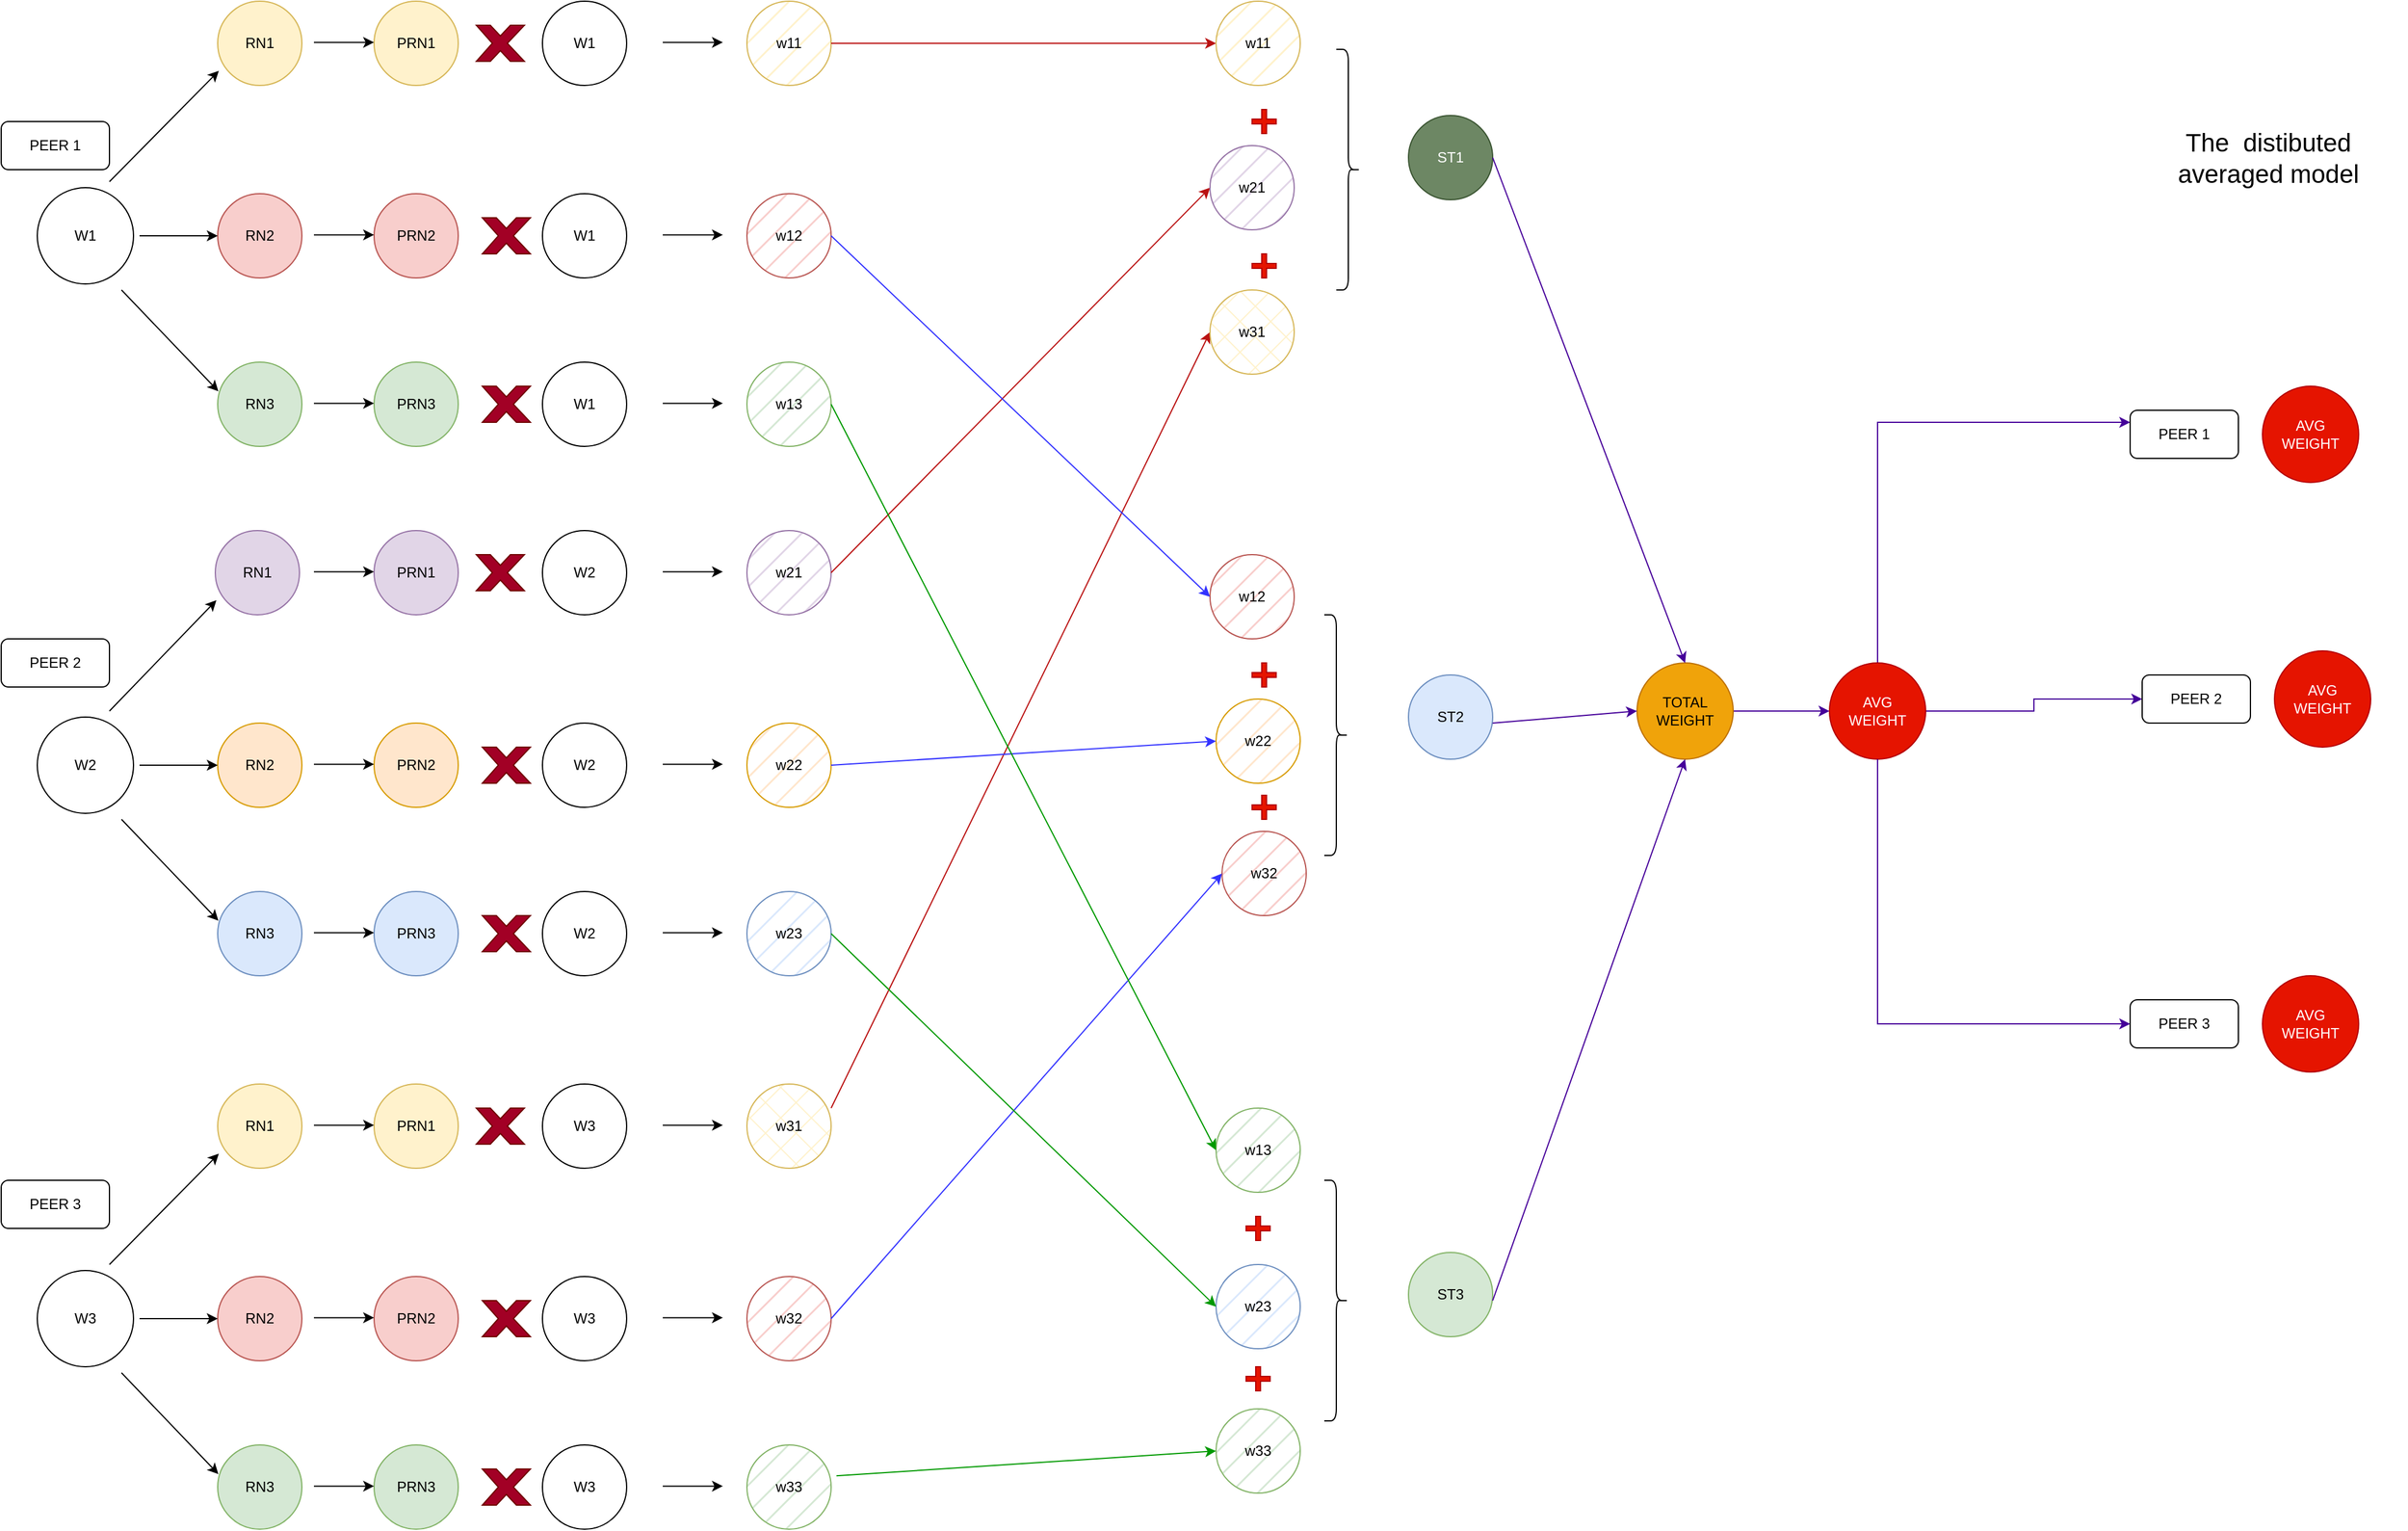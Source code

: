 <mxfile version="20.8.13" type="github" pages="2">
  <diagram name="Page-1" id="cj9PZgIlMhxPseQjY0xN">
    <mxGraphModel dx="2509" dy="1037" grid="1" gridSize="10" guides="1" tooltips="1" connect="1" arrows="1" fold="1" page="1" pageScale="1" pageWidth="1400" pageHeight="850" math="0" shadow="0">
      <root>
        <mxCell id="0" />
        <mxCell id="1" parent="0" />
        <mxCell id="NsWmeIEgaXkxdFXf4ZW7-6" value="W1" style="ellipse;whiteSpace=wrap;html=1;aspect=fixed;" vertex="1" parent="1">
          <mxGeometry x="670" y="385" width="80" height="80" as="geometry" />
        </mxCell>
        <mxCell id="NsWmeIEgaXkxdFXf4ZW7-8" value="RN1" style="ellipse;whiteSpace=wrap;html=1;aspect=fixed;fillColor=#fff2cc;strokeColor=#d6b656;" vertex="1" parent="1">
          <mxGeometry x="820" y="230" width="70" height="70" as="geometry" />
        </mxCell>
        <mxCell id="NsWmeIEgaXkxdFXf4ZW7-9" value="RN2" style="ellipse;whiteSpace=wrap;html=1;aspect=fixed;fillColor=#f8cecc;strokeColor=#b85450;" vertex="1" parent="1">
          <mxGeometry x="820" y="390" width="70" height="70" as="geometry" />
        </mxCell>
        <mxCell id="NsWmeIEgaXkxdFXf4ZW7-10" value="RN3" style="ellipse;whiteSpace=wrap;html=1;aspect=fixed;fillColor=#d5e8d4;strokeColor=#82b366;" vertex="1" parent="1">
          <mxGeometry x="820" y="530" width="70" height="70" as="geometry" />
        </mxCell>
        <mxCell id="NsWmeIEgaXkxdFXf4ZW7-11" value="PRN1" style="ellipse;whiteSpace=wrap;html=1;aspect=fixed;fillColor=#fff2cc;strokeColor=#d6b656;" vertex="1" parent="1">
          <mxGeometry x="950" y="230" width="70" height="70" as="geometry" />
        </mxCell>
        <mxCell id="NsWmeIEgaXkxdFXf4ZW7-12" value="PRN2" style="ellipse;whiteSpace=wrap;html=1;aspect=fixed;fillColor=#f8cecc;strokeColor=#b85450;" vertex="1" parent="1">
          <mxGeometry x="950" y="390" width="70" height="70" as="geometry" />
        </mxCell>
        <mxCell id="NsWmeIEgaXkxdFXf4ZW7-13" value="PRN3" style="ellipse;whiteSpace=wrap;html=1;aspect=fixed;fillColor=#d5e8d4;strokeColor=#82b366;" vertex="1" parent="1">
          <mxGeometry x="950" y="530" width="70" height="70" as="geometry" />
        </mxCell>
        <mxCell id="NsWmeIEgaXkxdFXf4ZW7-20" value="W1" style="ellipse;whiteSpace=wrap;html=1;aspect=fixed;" vertex="1" parent="1">
          <mxGeometry x="1090" y="230" width="70" height="70" as="geometry" />
        </mxCell>
        <mxCell id="NsWmeIEgaXkxdFXf4ZW7-21" value="W1" style="ellipse;whiteSpace=wrap;html=1;aspect=fixed;" vertex="1" parent="1">
          <mxGeometry x="1090" y="390" width="70" height="70" as="geometry" />
        </mxCell>
        <mxCell id="NsWmeIEgaXkxdFXf4ZW7-22" value="W1" style="ellipse;whiteSpace=wrap;html=1;aspect=fixed;" vertex="1" parent="1">
          <mxGeometry x="1090" y="530" width="70" height="70" as="geometry" />
        </mxCell>
        <mxCell id="NsWmeIEgaXkxdFXf4ZW7-23" value="w11" style="ellipse;whiteSpace=wrap;html=1;aspect=fixed;fillStyle=hatch;fillColor=#fff2cc;strokeColor=#d6b656;" vertex="1" parent="1">
          <mxGeometry x="1260" y="230" width="70" height="70" as="geometry" />
        </mxCell>
        <mxCell id="NsWmeIEgaXkxdFXf4ZW7-24" value="w12" style="ellipse;whiteSpace=wrap;html=1;aspect=fixed;fillColor=#f8cecc;strokeColor=#b85450;fillStyle=hatch;" vertex="1" parent="1">
          <mxGeometry x="1260" y="390" width="70" height="70" as="geometry" />
        </mxCell>
        <mxCell id="NsWmeIEgaXkxdFXf4ZW7-25" value="w13" style="ellipse;whiteSpace=wrap;html=1;aspect=fixed;fillStyle=hatch;fillColor=#d5e8d4;strokeColor=#82b366;" vertex="1" parent="1">
          <mxGeometry x="1260" y="530" width="70" height="70" as="geometry" />
        </mxCell>
        <mxCell id="NsWmeIEgaXkxdFXf4ZW7-27" value="" style="endArrow=classic;html=1;rounded=0;entryX=0.013;entryY=0.827;entryDx=0;entryDy=0;entryPerimeter=0;" edge="1" parent="1" target="NsWmeIEgaXkxdFXf4ZW7-8">
          <mxGeometry width="50" height="50" relative="1" as="geometry">
            <mxPoint x="730" y="380" as="sourcePoint" />
            <mxPoint x="800" y="310" as="targetPoint" />
          </mxGeometry>
        </mxCell>
        <mxCell id="NsWmeIEgaXkxdFXf4ZW7-28" value="" style="endArrow=classic;html=1;rounded=0;entryX=0.008;entryY=0.346;entryDx=0;entryDy=0;entryPerimeter=0;" edge="1" parent="1" target="NsWmeIEgaXkxdFXf4ZW7-10">
          <mxGeometry width="50" height="50" relative="1" as="geometry">
            <mxPoint x="740" y="470" as="sourcePoint" />
            <mxPoint x="760" y="415" as="targetPoint" />
          </mxGeometry>
        </mxCell>
        <mxCell id="NsWmeIEgaXkxdFXf4ZW7-29" value="" style="endArrow=classic;html=1;rounded=0;entryX=0;entryY=0.5;entryDx=0;entryDy=0;" edge="1" parent="1" target="NsWmeIEgaXkxdFXf4ZW7-9">
          <mxGeometry width="50" height="50" relative="1" as="geometry">
            <mxPoint x="755" y="425" as="sourcePoint" />
            <mxPoint x="810" y="420" as="targetPoint" />
          </mxGeometry>
        </mxCell>
        <mxCell id="NsWmeIEgaXkxdFXf4ZW7-30" value="" style="endArrow=classic;html=1;rounded=0;" edge="1" parent="1">
          <mxGeometry width="50" height="50" relative="1" as="geometry">
            <mxPoint x="900" y="424.23" as="sourcePoint" />
            <mxPoint x="950" y="424.23" as="targetPoint" />
          </mxGeometry>
        </mxCell>
        <mxCell id="NsWmeIEgaXkxdFXf4ZW7-31" value="" style="endArrow=classic;html=1;rounded=0;" edge="1" parent="1">
          <mxGeometry width="50" height="50" relative="1" as="geometry">
            <mxPoint x="900" y="264.23" as="sourcePoint" />
            <mxPoint x="950" y="264.23" as="targetPoint" />
          </mxGeometry>
        </mxCell>
        <mxCell id="NsWmeIEgaXkxdFXf4ZW7-32" value="" style="endArrow=classic;html=1;rounded=0;" edge="1" parent="1">
          <mxGeometry width="50" height="50" relative="1" as="geometry">
            <mxPoint x="900" y="564.23" as="sourcePoint" />
            <mxPoint x="950" y="564.23" as="targetPoint" />
          </mxGeometry>
        </mxCell>
        <mxCell id="NsWmeIEgaXkxdFXf4ZW7-33" value="" style="endArrow=classic;html=1;rounded=0;" edge="1" parent="1">
          <mxGeometry width="50" height="50" relative="1" as="geometry">
            <mxPoint x="1190" y="424.23" as="sourcePoint" />
            <mxPoint x="1240" y="424.23" as="targetPoint" />
          </mxGeometry>
        </mxCell>
        <mxCell id="NsWmeIEgaXkxdFXf4ZW7-35" value="" style="endArrow=classic;html=1;rounded=0;" edge="1" parent="1">
          <mxGeometry width="50" height="50" relative="1" as="geometry">
            <mxPoint x="1190" y="564.23" as="sourcePoint" />
            <mxPoint x="1240" y="564.23" as="targetPoint" />
          </mxGeometry>
        </mxCell>
        <mxCell id="NsWmeIEgaXkxdFXf4ZW7-36" value="" style="verticalLabelPosition=bottom;verticalAlign=top;html=1;shape=mxgraph.basic.x;fillColor=#a20025;fontColor=#ffffff;strokeColor=#6F0000;" vertex="1" parent="1">
          <mxGeometry x="1035" y="250" width="40" height="30" as="geometry" />
        </mxCell>
        <mxCell id="NsWmeIEgaXkxdFXf4ZW7-37" value="" style="verticalLabelPosition=bottom;verticalAlign=top;html=1;shape=mxgraph.basic.x;fillColor=#a20025;fontColor=#ffffff;strokeColor=#6F0000;" vertex="1" parent="1">
          <mxGeometry x="1040" y="550" width="40" height="30" as="geometry" />
        </mxCell>
        <mxCell id="NsWmeIEgaXkxdFXf4ZW7-38" value="" style="verticalLabelPosition=bottom;verticalAlign=top;html=1;shape=mxgraph.basic.x;fillColor=#a20025;fontColor=#ffffff;strokeColor=#6F0000;" vertex="1" parent="1">
          <mxGeometry x="1040" y="410" width="40" height="30" as="geometry" />
        </mxCell>
        <mxCell id="NsWmeIEgaXkxdFXf4ZW7-47" value="" style="endArrow=classic;html=1;rounded=0;" edge="1" parent="1">
          <mxGeometry width="50" height="50" relative="1" as="geometry">
            <mxPoint x="1190" y="264.23" as="sourcePoint" />
            <mxPoint x="1240" y="264.23" as="targetPoint" />
          </mxGeometry>
        </mxCell>
        <mxCell id="NsWmeIEgaXkxdFXf4ZW7-48" value="W2" style="ellipse;whiteSpace=wrap;html=1;aspect=fixed;" vertex="1" parent="1">
          <mxGeometry x="670" y="825" width="80" height="80" as="geometry" />
        </mxCell>
        <mxCell id="NsWmeIEgaXkxdFXf4ZW7-49" value="RN1" style="ellipse;whiteSpace=wrap;html=1;aspect=fixed;fillColor=#e1d5e7;strokeColor=#9673a6;" vertex="1" parent="1">
          <mxGeometry x="818" y="670" width="70" height="70" as="geometry" />
        </mxCell>
        <mxCell id="NsWmeIEgaXkxdFXf4ZW7-50" value="RN2" style="ellipse;whiteSpace=wrap;html=1;aspect=fixed;fillColor=#ffe6cc;strokeColor=#d79b00;" vertex="1" parent="1">
          <mxGeometry x="820" y="830" width="70" height="70" as="geometry" />
        </mxCell>
        <mxCell id="NsWmeIEgaXkxdFXf4ZW7-51" value="RN3" style="ellipse;whiteSpace=wrap;html=1;aspect=fixed;fillColor=#dae8fc;strokeColor=#6c8ebf;" vertex="1" parent="1">
          <mxGeometry x="820" y="970" width="70" height="70" as="geometry" />
        </mxCell>
        <mxCell id="NsWmeIEgaXkxdFXf4ZW7-52" value="PRN1" style="ellipse;whiteSpace=wrap;html=1;aspect=fixed;fillColor=#e1d5e7;strokeColor=#9673a6;" vertex="1" parent="1">
          <mxGeometry x="950" y="670" width="70" height="70" as="geometry" />
        </mxCell>
        <mxCell id="NsWmeIEgaXkxdFXf4ZW7-53" value="PRN2" style="ellipse;whiteSpace=wrap;html=1;aspect=fixed;fillColor=#ffe6cc;strokeColor=#d79b00;" vertex="1" parent="1">
          <mxGeometry x="950" y="830" width="70" height="70" as="geometry" />
        </mxCell>
        <mxCell id="NsWmeIEgaXkxdFXf4ZW7-54" value="PRN3" style="ellipse;whiteSpace=wrap;html=1;aspect=fixed;fillColor=#dae8fc;strokeColor=#6c8ebf;" vertex="1" parent="1">
          <mxGeometry x="950" y="970" width="70" height="70" as="geometry" />
        </mxCell>
        <mxCell id="NsWmeIEgaXkxdFXf4ZW7-55" value="W2" style="ellipse;whiteSpace=wrap;html=1;aspect=fixed;" vertex="1" parent="1">
          <mxGeometry x="1090" y="670" width="70" height="70" as="geometry" />
        </mxCell>
        <mxCell id="NsWmeIEgaXkxdFXf4ZW7-56" value="W2" style="ellipse;whiteSpace=wrap;html=1;aspect=fixed;" vertex="1" parent="1">
          <mxGeometry x="1090" y="830" width="70" height="70" as="geometry" />
        </mxCell>
        <mxCell id="NsWmeIEgaXkxdFXf4ZW7-57" value="W2" style="ellipse;whiteSpace=wrap;html=1;aspect=fixed;" vertex="1" parent="1">
          <mxGeometry x="1090" y="970" width="70" height="70" as="geometry" />
        </mxCell>
        <mxCell id="NsWmeIEgaXkxdFXf4ZW7-58" value="w21" style="ellipse;whiteSpace=wrap;html=1;aspect=fixed;fillStyle=hatch;fillColor=#e1d5e7;strokeColor=#9673a6;" vertex="1" parent="1">
          <mxGeometry x="1260" y="670" width="70" height="70" as="geometry" />
        </mxCell>
        <mxCell id="NsWmeIEgaXkxdFXf4ZW7-59" value="w22" style="ellipse;whiteSpace=wrap;html=1;aspect=fixed;fillColor=#ffe6cc;strokeColor=#d79b00;fillStyle=hatch;" vertex="1" parent="1">
          <mxGeometry x="1260" y="830" width="70" height="70" as="geometry" />
        </mxCell>
        <mxCell id="NsWmeIEgaXkxdFXf4ZW7-60" value="w23" style="ellipse;whiteSpace=wrap;html=1;aspect=fixed;fillStyle=hatch;fillColor=#dae8fc;strokeColor=#6c8ebf;" vertex="1" parent="1">
          <mxGeometry x="1260" y="970" width="70" height="70" as="geometry" />
        </mxCell>
        <mxCell id="NsWmeIEgaXkxdFXf4ZW7-61" value="" style="endArrow=classic;html=1;rounded=0;entryX=0.013;entryY=0.827;entryDx=0;entryDy=0;entryPerimeter=0;" edge="1" parent="1" target="NsWmeIEgaXkxdFXf4ZW7-49">
          <mxGeometry width="50" height="50" relative="1" as="geometry">
            <mxPoint x="730" y="820" as="sourcePoint" />
            <mxPoint x="800" y="750" as="targetPoint" />
          </mxGeometry>
        </mxCell>
        <mxCell id="NsWmeIEgaXkxdFXf4ZW7-62" value="" style="endArrow=classic;html=1;rounded=0;entryX=0.008;entryY=0.346;entryDx=0;entryDy=0;entryPerimeter=0;" edge="1" parent="1" target="NsWmeIEgaXkxdFXf4ZW7-51">
          <mxGeometry width="50" height="50" relative="1" as="geometry">
            <mxPoint x="740" y="910" as="sourcePoint" />
            <mxPoint x="760" y="855" as="targetPoint" />
          </mxGeometry>
        </mxCell>
        <mxCell id="NsWmeIEgaXkxdFXf4ZW7-63" value="" style="endArrow=classic;html=1;rounded=0;entryX=0;entryY=0.5;entryDx=0;entryDy=0;" edge="1" parent="1" target="NsWmeIEgaXkxdFXf4ZW7-50">
          <mxGeometry width="50" height="50" relative="1" as="geometry">
            <mxPoint x="755" y="865" as="sourcePoint" />
            <mxPoint x="810" y="860" as="targetPoint" />
          </mxGeometry>
        </mxCell>
        <mxCell id="NsWmeIEgaXkxdFXf4ZW7-64" value="" style="endArrow=classic;html=1;rounded=0;" edge="1" parent="1">
          <mxGeometry width="50" height="50" relative="1" as="geometry">
            <mxPoint x="900" y="864.23" as="sourcePoint" />
            <mxPoint x="950" y="864.23" as="targetPoint" />
          </mxGeometry>
        </mxCell>
        <mxCell id="NsWmeIEgaXkxdFXf4ZW7-65" value="" style="endArrow=classic;html=1;rounded=0;" edge="1" parent="1">
          <mxGeometry width="50" height="50" relative="1" as="geometry">
            <mxPoint x="900" y="704.23" as="sourcePoint" />
            <mxPoint x="950" y="704.23" as="targetPoint" />
          </mxGeometry>
        </mxCell>
        <mxCell id="NsWmeIEgaXkxdFXf4ZW7-66" value="" style="endArrow=classic;html=1;rounded=0;" edge="1" parent="1">
          <mxGeometry width="50" height="50" relative="1" as="geometry">
            <mxPoint x="900" y="1004.23" as="sourcePoint" />
            <mxPoint x="950" y="1004.23" as="targetPoint" />
          </mxGeometry>
        </mxCell>
        <mxCell id="NsWmeIEgaXkxdFXf4ZW7-67" value="" style="endArrow=classic;html=1;rounded=0;" edge="1" parent="1">
          <mxGeometry width="50" height="50" relative="1" as="geometry">
            <mxPoint x="1190" y="864.23" as="sourcePoint" />
            <mxPoint x="1240" y="864.23" as="targetPoint" />
          </mxGeometry>
        </mxCell>
        <mxCell id="NsWmeIEgaXkxdFXf4ZW7-68" value="" style="endArrow=classic;html=1;rounded=0;" edge="1" parent="1">
          <mxGeometry width="50" height="50" relative="1" as="geometry">
            <mxPoint x="1190" y="1004.23" as="sourcePoint" />
            <mxPoint x="1240" y="1004.23" as="targetPoint" />
          </mxGeometry>
        </mxCell>
        <mxCell id="NsWmeIEgaXkxdFXf4ZW7-69" value="" style="verticalLabelPosition=bottom;verticalAlign=top;html=1;shape=mxgraph.basic.x;fillColor=#a20025;fontColor=#ffffff;strokeColor=#6F0000;" vertex="1" parent="1">
          <mxGeometry x="1035" y="690" width="40" height="30" as="geometry" />
        </mxCell>
        <mxCell id="NsWmeIEgaXkxdFXf4ZW7-70" value="" style="verticalLabelPosition=bottom;verticalAlign=top;html=1;shape=mxgraph.basic.x;fillColor=#a20025;fontColor=#ffffff;strokeColor=#6F0000;" vertex="1" parent="1">
          <mxGeometry x="1040" y="990" width="40" height="30" as="geometry" />
        </mxCell>
        <mxCell id="NsWmeIEgaXkxdFXf4ZW7-71" value="" style="verticalLabelPosition=bottom;verticalAlign=top;html=1;shape=mxgraph.basic.x;fillColor=#a20025;fontColor=#ffffff;strokeColor=#6F0000;" vertex="1" parent="1">
          <mxGeometry x="1040" y="850" width="40" height="30" as="geometry" />
        </mxCell>
        <mxCell id="NsWmeIEgaXkxdFXf4ZW7-72" value="" style="endArrow=classic;html=1;rounded=0;" edge="1" parent="1">
          <mxGeometry width="50" height="50" relative="1" as="geometry">
            <mxPoint x="1190" y="704.23" as="sourcePoint" />
            <mxPoint x="1240" y="704.23" as="targetPoint" />
          </mxGeometry>
        </mxCell>
        <mxCell id="hSROy9f2jwXjVhuR8Hyo-1" value="W3" style="ellipse;whiteSpace=wrap;html=1;aspect=fixed;" vertex="1" parent="1">
          <mxGeometry x="670" y="1285" width="80" height="80" as="geometry" />
        </mxCell>
        <mxCell id="hSROy9f2jwXjVhuR8Hyo-2" value="RN1" style="ellipse;whiteSpace=wrap;html=1;aspect=fixed;fillColor=#fff2cc;strokeColor=#d6b656;" vertex="1" parent="1">
          <mxGeometry x="820" y="1130" width="70" height="70" as="geometry" />
        </mxCell>
        <mxCell id="hSROy9f2jwXjVhuR8Hyo-3" value="RN2" style="ellipse;whiteSpace=wrap;html=1;aspect=fixed;fillColor=#f8cecc;strokeColor=#b85450;" vertex="1" parent="1">
          <mxGeometry x="820" y="1290" width="70" height="70" as="geometry" />
        </mxCell>
        <mxCell id="hSROy9f2jwXjVhuR8Hyo-4" value="RN3" style="ellipse;whiteSpace=wrap;html=1;aspect=fixed;fillColor=#d5e8d4;strokeColor=#82b366;" vertex="1" parent="1">
          <mxGeometry x="820" y="1430" width="70" height="70" as="geometry" />
        </mxCell>
        <mxCell id="hSROy9f2jwXjVhuR8Hyo-5" value="PRN1" style="ellipse;whiteSpace=wrap;html=1;aspect=fixed;fillColor=#fff2cc;strokeColor=#d6b656;" vertex="1" parent="1">
          <mxGeometry x="950" y="1130" width="70" height="70" as="geometry" />
        </mxCell>
        <mxCell id="hSROy9f2jwXjVhuR8Hyo-6" value="PRN2" style="ellipse;whiteSpace=wrap;html=1;aspect=fixed;fillColor=#f8cecc;strokeColor=#b85450;" vertex="1" parent="1">
          <mxGeometry x="950" y="1290" width="70" height="70" as="geometry" />
        </mxCell>
        <mxCell id="hSROy9f2jwXjVhuR8Hyo-7" value="PRN3" style="ellipse;whiteSpace=wrap;html=1;aspect=fixed;fillColor=#d5e8d4;strokeColor=#82b366;" vertex="1" parent="1">
          <mxGeometry x="950" y="1430" width="70" height="70" as="geometry" />
        </mxCell>
        <mxCell id="hSROy9f2jwXjVhuR8Hyo-8" value="W3" style="ellipse;whiteSpace=wrap;html=1;aspect=fixed;" vertex="1" parent="1">
          <mxGeometry x="1090" y="1130" width="70" height="70" as="geometry" />
        </mxCell>
        <mxCell id="hSROy9f2jwXjVhuR8Hyo-9" value="W3" style="ellipse;whiteSpace=wrap;html=1;aspect=fixed;" vertex="1" parent="1">
          <mxGeometry x="1090" y="1290" width="70" height="70" as="geometry" />
        </mxCell>
        <mxCell id="hSROy9f2jwXjVhuR8Hyo-10" value="W3" style="ellipse;whiteSpace=wrap;html=1;aspect=fixed;" vertex="1" parent="1">
          <mxGeometry x="1090" y="1430" width="70" height="70" as="geometry" />
        </mxCell>
        <mxCell id="hSROy9f2jwXjVhuR8Hyo-11" value="w31" style="ellipse;whiteSpace=wrap;html=1;aspect=fixed;fillStyle=cross-hatch;fillColor=#fff2cc;strokeColor=#d6b656;" vertex="1" parent="1">
          <mxGeometry x="1260" y="1130" width="70" height="70" as="geometry" />
        </mxCell>
        <mxCell id="hSROy9f2jwXjVhuR8Hyo-12" value="w32" style="ellipse;whiteSpace=wrap;html=1;aspect=fixed;fillColor=#f8cecc;strokeColor=#b85450;fillStyle=hatch;" vertex="1" parent="1">
          <mxGeometry x="1260" y="1290" width="70" height="70" as="geometry" />
        </mxCell>
        <mxCell id="hSROy9f2jwXjVhuR8Hyo-13" value="w33" style="ellipse;whiteSpace=wrap;html=1;aspect=fixed;fillStyle=hatch;fillColor=#d5e8d4;strokeColor=#82b366;" vertex="1" parent="1">
          <mxGeometry x="1260" y="1430" width="70" height="70" as="geometry" />
        </mxCell>
        <mxCell id="hSROy9f2jwXjVhuR8Hyo-14" value="" style="endArrow=classic;html=1;rounded=0;entryX=0.013;entryY=0.827;entryDx=0;entryDy=0;entryPerimeter=0;" edge="1" parent="1" target="hSROy9f2jwXjVhuR8Hyo-2">
          <mxGeometry width="50" height="50" relative="1" as="geometry">
            <mxPoint x="730" y="1280" as="sourcePoint" />
            <mxPoint x="800" y="1210" as="targetPoint" />
          </mxGeometry>
        </mxCell>
        <mxCell id="hSROy9f2jwXjVhuR8Hyo-15" value="" style="endArrow=classic;html=1;rounded=0;entryX=0.008;entryY=0.346;entryDx=0;entryDy=0;entryPerimeter=0;" edge="1" parent="1" target="hSROy9f2jwXjVhuR8Hyo-4">
          <mxGeometry width="50" height="50" relative="1" as="geometry">
            <mxPoint x="740" y="1370" as="sourcePoint" />
            <mxPoint x="760" y="1315" as="targetPoint" />
          </mxGeometry>
        </mxCell>
        <mxCell id="hSROy9f2jwXjVhuR8Hyo-16" value="" style="endArrow=classic;html=1;rounded=0;entryX=0;entryY=0.5;entryDx=0;entryDy=0;" edge="1" parent="1" target="hSROy9f2jwXjVhuR8Hyo-3">
          <mxGeometry width="50" height="50" relative="1" as="geometry">
            <mxPoint x="755" y="1325" as="sourcePoint" />
            <mxPoint x="810" y="1320" as="targetPoint" />
          </mxGeometry>
        </mxCell>
        <mxCell id="hSROy9f2jwXjVhuR8Hyo-17" value="" style="endArrow=classic;html=1;rounded=0;" edge="1" parent="1">
          <mxGeometry width="50" height="50" relative="1" as="geometry">
            <mxPoint x="900" y="1324.23" as="sourcePoint" />
            <mxPoint x="950" y="1324.23" as="targetPoint" />
          </mxGeometry>
        </mxCell>
        <mxCell id="hSROy9f2jwXjVhuR8Hyo-18" value="" style="endArrow=classic;html=1;rounded=0;" edge="1" parent="1">
          <mxGeometry width="50" height="50" relative="1" as="geometry">
            <mxPoint x="900" y="1164.23" as="sourcePoint" />
            <mxPoint x="950" y="1164.23" as="targetPoint" />
          </mxGeometry>
        </mxCell>
        <mxCell id="hSROy9f2jwXjVhuR8Hyo-19" value="" style="endArrow=classic;html=1;rounded=0;" edge="1" parent="1">
          <mxGeometry width="50" height="50" relative="1" as="geometry">
            <mxPoint x="900" y="1464.23" as="sourcePoint" />
            <mxPoint x="950" y="1464.23" as="targetPoint" />
          </mxGeometry>
        </mxCell>
        <mxCell id="hSROy9f2jwXjVhuR8Hyo-20" value="" style="endArrow=classic;html=1;rounded=0;" edge="1" parent="1">
          <mxGeometry width="50" height="50" relative="1" as="geometry">
            <mxPoint x="1190" y="1324.23" as="sourcePoint" />
            <mxPoint x="1240" y="1324.23" as="targetPoint" />
          </mxGeometry>
        </mxCell>
        <mxCell id="hSROy9f2jwXjVhuR8Hyo-21" value="" style="endArrow=classic;html=1;rounded=0;" edge="1" parent="1">
          <mxGeometry width="50" height="50" relative="1" as="geometry">
            <mxPoint x="1190" y="1464.23" as="sourcePoint" />
            <mxPoint x="1240" y="1464.23" as="targetPoint" />
          </mxGeometry>
        </mxCell>
        <mxCell id="hSROy9f2jwXjVhuR8Hyo-22" value="" style="verticalLabelPosition=bottom;verticalAlign=top;html=1;shape=mxgraph.basic.x;fillColor=#a20025;fontColor=#ffffff;strokeColor=#6F0000;" vertex="1" parent="1">
          <mxGeometry x="1035" y="1150" width="40" height="30" as="geometry" />
        </mxCell>
        <mxCell id="hSROy9f2jwXjVhuR8Hyo-23" value="" style="verticalLabelPosition=bottom;verticalAlign=top;html=1;shape=mxgraph.basic.x;fillColor=#a20025;fontColor=#ffffff;strokeColor=#6F0000;" vertex="1" parent="1">
          <mxGeometry x="1040" y="1450" width="40" height="30" as="geometry" />
        </mxCell>
        <mxCell id="hSROy9f2jwXjVhuR8Hyo-24" value="" style="verticalLabelPosition=bottom;verticalAlign=top;html=1;shape=mxgraph.basic.x;fillColor=#a20025;fontColor=#ffffff;strokeColor=#6F0000;" vertex="1" parent="1">
          <mxGeometry x="1040" y="1310" width="40" height="30" as="geometry" />
        </mxCell>
        <mxCell id="hSROy9f2jwXjVhuR8Hyo-25" value="" style="endArrow=classic;html=1;rounded=0;" edge="1" parent="1">
          <mxGeometry width="50" height="50" relative="1" as="geometry">
            <mxPoint x="1190" y="1164.23" as="sourcePoint" />
            <mxPoint x="1240" y="1164.23" as="targetPoint" />
          </mxGeometry>
        </mxCell>
        <mxCell id="hSROy9f2jwXjVhuR8Hyo-26" value="PEER 1" style="rounded=1;whiteSpace=wrap;html=1;fillStyle=hatch;" vertex="1" parent="1">
          <mxGeometry x="640" y="330" width="90" height="40" as="geometry" />
        </mxCell>
        <mxCell id="hSROy9f2jwXjVhuR8Hyo-29" value="" style="endArrow=classic;html=1;rounded=0;strokeColor=#ba1212;exitX=1;exitY=0.5;exitDx=0;exitDy=0;entryX=0;entryY=0.5;entryDx=0;entryDy=0;" edge="1" parent="1" source="NsWmeIEgaXkxdFXf4ZW7-58" target="hSROy9f2jwXjVhuR8Hyo-33">
          <mxGeometry width="50" height="50" relative="1" as="geometry">
            <mxPoint x="1500" y="640" as="sourcePoint" />
            <mxPoint x="1630" y="380" as="targetPoint" />
          </mxGeometry>
        </mxCell>
        <mxCell id="hSROy9f2jwXjVhuR8Hyo-30" value="" style="endArrow=classic;html=1;rounded=0;strokeColor=#ba1212;exitX=1;exitY=0.5;exitDx=0;exitDy=0;entryX=0;entryY=0.5;entryDx=0;entryDy=0;" edge="1" parent="1" target="hSROy9f2jwXjVhuR8Hyo-35">
          <mxGeometry width="50" height="50" relative="1" as="geometry">
            <mxPoint x="1330.0" y="1150" as="sourcePoint" />
            <mxPoint x="1640" y="470" as="targetPoint" />
          </mxGeometry>
        </mxCell>
        <mxCell id="hSROy9f2jwXjVhuR8Hyo-31" value="" style="endArrow=classic;html=1;rounded=0;strokeColor=#ba1212;exitX=1;exitY=0.5;exitDx=0;exitDy=0;entryX=0;entryY=0.5;entryDx=0;entryDy=0;" edge="1" parent="1" source="NsWmeIEgaXkxdFXf4ZW7-23" target="hSROy9f2jwXjVhuR8Hyo-32">
          <mxGeometry width="50" height="50" relative="1" as="geometry">
            <mxPoint x="1500" y="430" as="sourcePoint" />
            <mxPoint x="1620" y="320" as="targetPoint" />
          </mxGeometry>
        </mxCell>
        <mxCell id="hSROy9f2jwXjVhuR8Hyo-32" value="w11" style="ellipse;whiteSpace=wrap;html=1;aspect=fixed;fillStyle=hatch;fillColor=#fff2cc;strokeColor=#d6b656;" vertex="1" parent="1">
          <mxGeometry x="1650" y="230" width="70" height="70" as="geometry" />
        </mxCell>
        <mxCell id="hSROy9f2jwXjVhuR8Hyo-33" value="w21" style="ellipse;whiteSpace=wrap;html=1;aspect=fixed;fillStyle=hatch;fillColor=#e1d5e7;strokeColor=#9673a6;" vertex="1" parent="1">
          <mxGeometry x="1645" y="350" width="70" height="70" as="geometry" />
        </mxCell>
        <mxCell id="hSROy9f2jwXjVhuR8Hyo-35" value="w31" style="ellipse;whiteSpace=wrap;html=1;aspect=fixed;fillStyle=cross-hatch;fillColor=#fff2cc;strokeColor=#d6b656;" vertex="1" parent="1">
          <mxGeometry x="1645" y="470" width="70" height="70" as="geometry" />
        </mxCell>
        <mxCell id="hSROy9f2jwXjVhuR8Hyo-36" value="w12" style="ellipse;whiteSpace=wrap;html=1;aspect=fixed;fillColor=#f8cecc;strokeColor=#b85450;fillStyle=hatch;" vertex="1" parent="1">
          <mxGeometry x="1645" y="690" width="70" height="70" as="geometry" />
        </mxCell>
        <mxCell id="hSROy9f2jwXjVhuR8Hyo-37" value="w22" style="ellipse;whiteSpace=wrap;html=1;aspect=fixed;fillColor=#ffe6cc;strokeColor=#d79b00;fillStyle=hatch;" vertex="1" parent="1">
          <mxGeometry x="1650" y="810" width="70" height="70" as="geometry" />
        </mxCell>
        <mxCell id="hSROy9f2jwXjVhuR8Hyo-38" value="w32" style="ellipse;whiteSpace=wrap;html=1;aspect=fixed;fillColor=#f8cecc;strokeColor=#b85450;fillStyle=hatch;" vertex="1" parent="1">
          <mxGeometry x="1655" y="920" width="70" height="70" as="geometry" />
        </mxCell>
        <mxCell id="hSROy9f2jwXjVhuR8Hyo-39" value="w13" style="ellipse;whiteSpace=wrap;html=1;aspect=fixed;fillStyle=hatch;fillColor=#d5e8d4;strokeColor=#82b366;" vertex="1" parent="1">
          <mxGeometry x="1650" y="1150" width="70" height="70" as="geometry" />
        </mxCell>
        <mxCell id="hSROy9f2jwXjVhuR8Hyo-40" value="w23" style="ellipse;whiteSpace=wrap;html=1;aspect=fixed;fillStyle=hatch;fillColor=#dae8fc;strokeColor=#6c8ebf;" vertex="1" parent="1">
          <mxGeometry x="1650" y="1280" width="70" height="70" as="geometry" />
        </mxCell>
        <mxCell id="hSROy9f2jwXjVhuR8Hyo-41" value="w33" style="ellipse;whiteSpace=wrap;html=1;aspect=fixed;fillStyle=hatch;fillColor=#d5e8d4;strokeColor=#82b366;" vertex="1" parent="1">
          <mxGeometry x="1650" y="1400" width="70" height="70" as="geometry" />
        </mxCell>
        <mxCell id="hSROy9f2jwXjVhuR8Hyo-42" value="" style="endArrow=classic;html=1;rounded=0;strokeColor=#3333FF;exitX=1;exitY=0.5;exitDx=0;exitDy=0;entryX=0;entryY=0.5;entryDx=0;entryDy=0;" edge="1" parent="1" source="NsWmeIEgaXkxdFXf4ZW7-59" target="hSROy9f2jwXjVhuR8Hyo-37">
          <mxGeometry width="50" height="50" relative="1" as="geometry">
            <mxPoint x="1490" y="740" as="sourcePoint" />
            <mxPoint x="1540" y="690" as="targetPoint" />
          </mxGeometry>
        </mxCell>
        <mxCell id="hSROy9f2jwXjVhuR8Hyo-43" value="" style="endArrow=classic;html=1;rounded=0;strokeColor=#3333FF;exitX=1;exitY=0.5;exitDx=0;exitDy=0;entryX=0;entryY=0.5;entryDx=0;entryDy=0;" edge="1" parent="1" source="hSROy9f2jwXjVhuR8Hyo-12" target="hSROy9f2jwXjVhuR8Hyo-38">
          <mxGeometry width="50" height="50" relative="1" as="geometry">
            <mxPoint x="1450" y="1000" as="sourcePoint" />
            <mxPoint x="1500" y="950" as="targetPoint" />
          </mxGeometry>
        </mxCell>
        <mxCell id="hSROy9f2jwXjVhuR8Hyo-44" value="" style="endArrow=classic;html=1;rounded=0;strokeColor=#3333FF;exitX=1;exitY=0.5;exitDx=0;exitDy=0;entryX=0;entryY=0.5;entryDx=0;entryDy=0;" edge="1" parent="1" source="NsWmeIEgaXkxdFXf4ZW7-24" target="hSROy9f2jwXjVhuR8Hyo-36">
          <mxGeometry width="50" height="50" relative="1" as="geometry">
            <mxPoint x="1510" y="760" as="sourcePoint" />
            <mxPoint x="1560" y="710" as="targetPoint" />
          </mxGeometry>
        </mxCell>
        <mxCell id="hSROy9f2jwXjVhuR8Hyo-45" value="" style="endArrow=classic;html=1;rounded=0;strokeColor=#009900;exitX=1;exitY=0.5;exitDx=0;exitDy=0;entryX=0;entryY=0.5;entryDx=0;entryDy=0;" edge="1" parent="1" source="NsWmeIEgaXkxdFXf4ZW7-25" target="hSROy9f2jwXjVhuR8Hyo-39">
          <mxGeometry width="50" height="50" relative="1" as="geometry">
            <mxPoint x="1540" y="980" as="sourcePoint" />
            <mxPoint x="1590" y="930" as="targetPoint" />
          </mxGeometry>
        </mxCell>
        <mxCell id="hSROy9f2jwXjVhuR8Hyo-46" value="" style="endArrow=classic;html=1;rounded=0;strokeColor=#009900;exitX=1;exitY=0.5;exitDx=0;exitDy=0;entryX=0;entryY=0.5;entryDx=0;entryDy=0;" edge="1" parent="1" source="NsWmeIEgaXkxdFXf4ZW7-60" target="hSROy9f2jwXjVhuR8Hyo-40">
          <mxGeometry width="50" height="50" relative="1" as="geometry">
            <mxPoint x="1550" y="990.0" as="sourcePoint" />
            <mxPoint x="1600" y="940.0" as="targetPoint" />
          </mxGeometry>
        </mxCell>
        <mxCell id="hSROy9f2jwXjVhuR8Hyo-47" value="" style="endArrow=classic;html=1;rounded=0;strokeColor=#009900;exitX=1.063;exitY=0.366;exitDx=0;exitDy=0;exitPerimeter=0;entryX=0;entryY=0.5;entryDx=0;entryDy=0;" edge="1" parent="1" source="hSROy9f2jwXjVhuR8Hyo-13" target="hSROy9f2jwXjVhuR8Hyo-41">
          <mxGeometry width="50" height="50" relative="1" as="geometry">
            <mxPoint x="1415" y="1340.0" as="sourcePoint" />
            <mxPoint x="1465" y="1290.0" as="targetPoint" />
          </mxGeometry>
        </mxCell>
        <mxCell id="hSROy9f2jwXjVhuR8Hyo-48" value="PEER 3" style="rounded=1;whiteSpace=wrap;html=1;fillStyle=hatch;" vertex="1" parent="1">
          <mxGeometry x="640" y="1210" width="90" height="40" as="geometry" />
        </mxCell>
        <mxCell id="hSROy9f2jwXjVhuR8Hyo-49" value="PEER 2" style="rounded=1;whiteSpace=wrap;html=1;fillStyle=hatch;" vertex="1" parent="1">
          <mxGeometry x="640" y="760" width="90" height="40" as="geometry" />
        </mxCell>
        <mxCell id="hSROy9f2jwXjVhuR8Hyo-51" value="" style="shape=curlyBracket;whiteSpace=wrap;html=1;rounded=1;flipH=1;labelPosition=right;verticalLabelPosition=middle;align=left;verticalAlign=middle;fillStyle=hatch;" vertex="1" parent="1">
          <mxGeometry x="1750" y="270" width="20" height="200" as="geometry" />
        </mxCell>
        <mxCell id="hSROy9f2jwXjVhuR8Hyo-52" value="" style="shape=curlyBracket;whiteSpace=wrap;html=1;rounded=1;flipH=1;labelPosition=right;verticalLabelPosition=middle;align=left;verticalAlign=middle;fillStyle=hatch;" vertex="1" parent="1">
          <mxGeometry x="1740" y="1210" width="20" height="200" as="geometry" />
        </mxCell>
        <mxCell id="hSROy9f2jwXjVhuR8Hyo-53" value="" style="shape=curlyBracket;whiteSpace=wrap;html=1;rounded=1;flipH=1;labelPosition=right;verticalLabelPosition=middle;align=left;verticalAlign=middle;fillStyle=hatch;" vertex="1" parent="1">
          <mxGeometry x="1740" y="740" width="20" height="200" as="geometry" />
        </mxCell>
        <mxCell id="hSROy9f2jwXjVhuR8Hyo-54" value="ST1" style="ellipse;whiteSpace=wrap;html=1;aspect=fixed;fillColor=#6d8764;strokeColor=#3A5431;fontColor=#ffffff;" vertex="1" parent="1">
          <mxGeometry x="1810" y="325" width="70" height="70" as="geometry" />
        </mxCell>
        <mxCell id="hSROy9f2jwXjVhuR8Hyo-55" value="ST2" style="ellipse;whiteSpace=wrap;html=1;aspect=fixed;fillColor=#dae8fc;strokeColor=#6c8ebf;" vertex="1" parent="1">
          <mxGeometry x="1810" y="790" width="70" height="70" as="geometry" />
        </mxCell>
        <mxCell id="hSROy9f2jwXjVhuR8Hyo-56" value="ST3" style="ellipse;whiteSpace=wrap;html=1;aspect=fixed;fillColor=#d5e8d4;strokeColor=#82b366;" vertex="1" parent="1">
          <mxGeometry x="1810" y="1270" width="70" height="70" as="geometry" />
        </mxCell>
        <mxCell id="hSROy9f2jwXjVhuR8Hyo-63" value="" style="edgeStyle=orthogonalEdgeStyle;rounded=0;orthogonalLoop=1;jettySize=auto;html=1;strokeColor=#450099;" edge="1" parent="1" source="hSROy9f2jwXjVhuR8Hyo-57" target="hSROy9f2jwXjVhuR8Hyo-62">
          <mxGeometry relative="1" as="geometry" />
        </mxCell>
        <mxCell id="hSROy9f2jwXjVhuR8Hyo-57" value="TOTAL WEIGHT" style="ellipse;whiteSpace=wrap;html=1;aspect=fixed;fillColor=#f0a30a;fontColor=#000000;strokeColor=#BD7000;" vertex="1" parent="1">
          <mxGeometry x="2000" y="780" width="80" height="80" as="geometry" />
        </mxCell>
        <mxCell id="hSROy9f2jwXjVhuR8Hyo-59" value="" style="endArrow=classic;html=1;rounded=0;strokeColor=#450099;entryX=0.5;entryY=1;entryDx=0;entryDy=0;" edge="1" parent="1" target="hSROy9f2jwXjVhuR8Hyo-57">
          <mxGeometry width="50" height="50" relative="1" as="geometry">
            <mxPoint x="1880" y="1310" as="sourcePoint" />
            <mxPoint x="1930" y="1260" as="targetPoint" />
          </mxGeometry>
        </mxCell>
        <mxCell id="hSROy9f2jwXjVhuR8Hyo-60" value="" style="endArrow=classic;html=1;rounded=0;strokeColor=#450099;entryX=0;entryY=0.5;entryDx=0;entryDy=0;" edge="1" parent="1" target="hSROy9f2jwXjVhuR8Hyo-57">
          <mxGeometry width="50" height="50" relative="1" as="geometry">
            <mxPoint x="1880" y="830.0" as="sourcePoint" />
            <mxPoint x="1930" y="780" as="targetPoint" />
          </mxGeometry>
        </mxCell>
        <mxCell id="hSROy9f2jwXjVhuR8Hyo-61" value="" style="endArrow=classic;html=1;rounded=0;strokeColor=#450099;entryX=0.5;entryY=0;entryDx=0;entryDy=0;" edge="1" parent="1" target="hSROy9f2jwXjVhuR8Hyo-57">
          <mxGeometry width="50" height="50" relative="1" as="geometry">
            <mxPoint x="1880" y="360.0" as="sourcePoint" />
            <mxPoint x="1930" y="310" as="targetPoint" />
          </mxGeometry>
        </mxCell>
        <mxCell id="hSROy9f2jwXjVhuR8Hyo-106" style="edgeStyle=orthogonalEdgeStyle;rounded=0;orthogonalLoop=1;jettySize=auto;html=1;entryX=0;entryY=0.5;entryDx=0;entryDy=0;strokeColor=#450099;" edge="1" parent="1" source="hSROy9f2jwXjVhuR8Hyo-62" target="hSROy9f2jwXjVhuR8Hyo-103">
          <mxGeometry relative="1" as="geometry" />
        </mxCell>
        <mxCell id="hSROy9f2jwXjVhuR8Hyo-107" style="edgeStyle=orthogonalEdgeStyle;rounded=0;orthogonalLoop=1;jettySize=auto;html=1;exitX=0.5;exitY=0;exitDx=0;exitDy=0;entryX=0;entryY=0.25;entryDx=0;entryDy=0;strokeColor=#450099;" edge="1" parent="1" source="hSROy9f2jwXjVhuR8Hyo-62" target="hSROy9f2jwXjVhuR8Hyo-102">
          <mxGeometry relative="1" as="geometry" />
        </mxCell>
        <mxCell id="hSROy9f2jwXjVhuR8Hyo-62" value="AVG &lt;br&gt;WEIGHT" style="ellipse;whiteSpace=wrap;html=1;aspect=fixed;fillColor=#e51400;fontColor=#ffffff;strokeColor=#B20000;" vertex="1" parent="1">
          <mxGeometry x="2160" y="780" width="80" height="80" as="geometry" />
        </mxCell>
        <mxCell id="hSROy9f2jwXjVhuR8Hyo-64" value="" style="shape=cross;whiteSpace=wrap;html=1;fillStyle=solid;fillColor=#e51400;fontColor=#ffffff;strokeColor=#B20000;" vertex="1" parent="1">
          <mxGeometry x="1675" y="1240" width="20" height="20" as="geometry" />
        </mxCell>
        <mxCell id="hSROy9f2jwXjVhuR8Hyo-74" value="" style="shape=cross;whiteSpace=wrap;html=1;fillStyle=solid;fillColor=#e51400;fontColor=#ffffff;strokeColor=#B20000;" vertex="1" parent="1">
          <mxGeometry x="1675" y="1365" width="20" height="20" as="geometry" />
        </mxCell>
        <mxCell id="hSROy9f2jwXjVhuR8Hyo-86" value="" style="shape=cross;whiteSpace=wrap;html=1;fillStyle=solid;fillColor=#e51400;fontColor=#ffffff;strokeColor=#B20000;" vertex="1" parent="1">
          <mxGeometry x="1680" y="780" width="20" height="20" as="geometry" />
        </mxCell>
        <mxCell id="hSROy9f2jwXjVhuR8Hyo-96" value="" style="shape=cross;whiteSpace=wrap;html=1;fillStyle=solid;fillColor=#e51400;fontColor=#ffffff;strokeColor=#B20000;" vertex="1" parent="1">
          <mxGeometry x="1680" y="890" width="20" height="20" as="geometry" />
        </mxCell>
        <mxCell id="hSROy9f2jwXjVhuR8Hyo-99" value="" style="shape=cross;whiteSpace=wrap;html=1;fillStyle=solid;fillColor=#e51400;fontColor=#ffffff;strokeColor=#B20000;" vertex="1" parent="1">
          <mxGeometry x="1680" y="320" width="20" height="20" as="geometry" />
        </mxCell>
        <mxCell id="hSROy9f2jwXjVhuR8Hyo-100" value="" style="shape=cross;whiteSpace=wrap;html=1;fillStyle=solid;fillColor=#e51400;fontColor=#ffffff;strokeColor=#B20000;" vertex="1" parent="1">
          <mxGeometry x="1680" y="440" width="20" height="20" as="geometry" />
        </mxCell>
        <mxCell id="hSROy9f2jwXjVhuR8Hyo-102" value="PEER 1" style="rounded=1;whiteSpace=wrap;html=1;fillStyle=hatch;" vertex="1" parent="1">
          <mxGeometry x="2410" y="570" width="90" height="40" as="geometry" />
        </mxCell>
        <mxCell id="hSROy9f2jwXjVhuR8Hyo-103" value="PEER 2" style="rounded=1;whiteSpace=wrap;html=1;fillStyle=hatch;" vertex="1" parent="1">
          <mxGeometry x="2420" y="790" width="90" height="40" as="geometry" />
        </mxCell>
        <mxCell id="hSROy9f2jwXjVhuR8Hyo-104" value="PEER 3" style="rounded=1;whiteSpace=wrap;html=1;fillStyle=hatch;" vertex="1" parent="1">
          <mxGeometry x="2410" y="1060" width="90" height="40" as="geometry" />
        </mxCell>
        <mxCell id="hSROy9f2jwXjVhuR8Hyo-105" value="" style="edgeStyle=orthogonalEdgeStyle;rounded=0;orthogonalLoop=1;jettySize=auto;html=1;strokeColor=#450099;entryX=0;entryY=0.5;entryDx=0;entryDy=0;exitX=0.5;exitY=1;exitDx=0;exitDy=0;" edge="1" parent="1" source="hSROy9f2jwXjVhuR8Hyo-62" target="hSROy9f2jwXjVhuR8Hyo-104">
          <mxGeometry relative="1" as="geometry">
            <mxPoint x="2200" y="898.18" as="sourcePoint" />
            <mxPoint x="2280" y="898.18" as="targetPoint" />
          </mxGeometry>
        </mxCell>
        <mxCell id="hSROy9f2jwXjVhuR8Hyo-108" value="AVG &lt;br&gt;WEIGHT" style="ellipse;whiteSpace=wrap;html=1;aspect=fixed;fillColor=#e51400;fontColor=#ffffff;strokeColor=#B20000;" vertex="1" parent="1">
          <mxGeometry x="2520" y="550" width="80" height="80" as="geometry" />
        </mxCell>
        <mxCell id="hSROy9f2jwXjVhuR8Hyo-109" value="AVG &lt;br&gt;WEIGHT" style="ellipse;whiteSpace=wrap;html=1;aspect=fixed;fillColor=#e51400;fontColor=#ffffff;strokeColor=#B20000;" vertex="1" parent="1">
          <mxGeometry x="2530" y="770" width="80" height="80" as="geometry" />
        </mxCell>
        <mxCell id="hSROy9f2jwXjVhuR8Hyo-110" value="AVG &lt;br&gt;WEIGHT" style="ellipse;whiteSpace=wrap;html=1;aspect=fixed;fillColor=#e51400;fontColor=#ffffff;strokeColor=#B20000;" vertex="1" parent="1">
          <mxGeometry x="2520" y="1040" width="80" height="80" as="geometry" />
        </mxCell>
        <mxCell id="hSROy9f2jwXjVhuR8Hyo-113" value="&lt;font style=&quot;font-size: 21px;&quot;&gt;The&amp;nbsp; distibuted averaged model&lt;/font&gt;" style="text;html=1;strokeColor=none;fillColor=none;align=center;verticalAlign=middle;whiteSpace=wrap;rounded=0;" vertex="1" parent="1">
          <mxGeometry x="2410" y="345" width="230" height="30" as="geometry" />
        </mxCell>
      </root>
    </mxGraphModel>
  </diagram>
  <diagram id="7BKbilfBAJZJugUc4H8m" name="Page-2">
    <mxGraphModel dx="1631" dy="674" grid="1" gridSize="10" guides="1" tooltips="1" connect="1" arrows="1" fold="1" page="1" pageScale="1" pageWidth="850" pageHeight="1100" math="0" shadow="0">
      <root>
        <mxCell id="0" />
        <mxCell id="1" parent="0" />
        <mxCell id="rKyBxEwYQQLy4hEYQHke-1" value="" style="ellipse;whiteSpace=wrap;html=1;aspect=fixed;fillColor=#76608a;strokeColor=#432D57;fontColor=#ffffff;" vertex="1" parent="1">
          <mxGeometry x="170" y="130" width="80" height="80" as="geometry" />
        </mxCell>
        <mxCell id="rKyBxEwYQQLy4hEYQHke-2" value="" style="ellipse;whiteSpace=wrap;html=1;aspect=fixed;fillColor=#f8cecc;strokeColor=#b85450;" vertex="1" parent="1">
          <mxGeometry x="320" y="60" width="80" height="80" as="geometry" />
        </mxCell>
        <mxCell id="rKyBxEwYQQLy4hEYQHke-3" value="" style="ellipse;whiteSpace=wrap;html=1;aspect=fixed;fillColor=#ffe6cc;strokeColor=#d79b00;rotation=-45;" vertex="1" parent="1">
          <mxGeometry x="160" y="280" width="90" height="90" as="geometry" />
        </mxCell>
        <mxCell id="rKyBxEwYQQLy4hEYQHke-4" value="" style="ellipse;whiteSpace=wrap;html=1;aspect=fixed;fillColor=#fff2cc;strokeColor=#d6b656;" vertex="1" parent="1">
          <mxGeometry x="320" y="390" width="80" height="80" as="geometry" />
        </mxCell>
        <mxCell id="rKyBxEwYQQLy4hEYQHke-5" value="" style="ellipse;whiteSpace=wrap;html=1;aspect=fixed;fillColor=#d5e8d4;strokeColor=#82b366;" vertex="1" parent="1">
          <mxGeometry x="460" y="330" width="80" height="80" as="geometry" />
        </mxCell>
        <mxCell id="rKyBxEwYQQLy4hEYQHke-6" value="" style="ellipse;whiteSpace=wrap;html=1;aspect=fixed;fillColor=#dae8fc;strokeColor=#6c8ebf;" vertex="1" parent="1">
          <mxGeometry x="490" y="160" width="80" height="80" as="geometry" />
        </mxCell>
        <mxCell id="rKyBxEwYQQLy4hEYQHke-12" value="" style="edgeStyle=orthogonalEdgeStyle;rounded=0;orthogonalLoop=1;jettySize=auto;html=1;strokeColor=#450099;fontSize=21;" edge="1" parent="1" source="rKyBxEwYQQLy4hEYQHke-7" target="rKyBxEwYQQLy4hEYQHke-2">
          <mxGeometry relative="1" as="geometry" />
        </mxCell>
        <mxCell id="rKyBxEwYQQLy4hEYQHke-13" value="" style="edgeStyle=orthogonalEdgeStyle;rounded=0;orthogonalLoop=1;jettySize=auto;html=1;strokeColor=#450099;fontSize=21;" edge="1" parent="1" source="rKyBxEwYQQLy4hEYQHke-7" target="rKyBxEwYQQLy4hEYQHke-4">
          <mxGeometry relative="1" as="geometry" />
        </mxCell>
        <mxCell id="rKyBxEwYQQLy4hEYQHke-7" value="" style="ellipse;whiteSpace=wrap;html=1;aspect=fixed;fillColor=#e1d5e7;strokeColor=#9673a6;" vertex="1" parent="1">
          <mxGeometry x="320" y="210" width="80" height="80" as="geometry" />
        </mxCell>
        <mxCell id="rKyBxEwYQQLy4hEYQHke-8" value="" style="endArrow=none;html=1;rounded=0;strokeColor=#450099;fontSize=21;exitX=0.95;exitY=0.769;exitDx=0;exitDy=0;exitPerimeter=0;" edge="1" parent="1" source="rKyBxEwYQQLy4hEYQHke-7" target="rKyBxEwYQQLy4hEYQHke-5">
          <mxGeometry width="50" height="50" relative="1" as="geometry">
            <mxPoint x="440" y="380" as="sourcePoint" />
            <mxPoint x="490" y="330" as="targetPoint" />
          </mxGeometry>
        </mxCell>
        <mxCell id="rKyBxEwYQQLy4hEYQHke-9" value="" style="endArrow=none;html=1;rounded=0;strokeColor=#450099;fontSize=21;exitX=1;exitY=0.394;exitDx=0;exitDy=0;exitPerimeter=0;entryX=0;entryY=0.656;entryDx=0;entryDy=0;entryPerimeter=0;" edge="1" parent="1" source="rKyBxEwYQQLy4hEYQHke-7" target="rKyBxEwYQQLy4hEYQHke-6">
          <mxGeometry width="50" height="50" relative="1" as="geometry">
            <mxPoint x="406" y="281.52" as="sourcePoint" />
            <mxPoint x="480.888" y="352.568" as="targetPoint" />
          </mxGeometry>
        </mxCell>
        <mxCell id="rKyBxEwYQQLy4hEYQHke-11" value="" style="endArrow=none;html=1;rounded=0;strokeColor=#450099;fontSize=21;exitX=0.975;exitY=0.706;exitDx=0;exitDy=0;exitPerimeter=0;entryX=0;entryY=0;entryDx=0;entryDy=0;" edge="1" parent="1" source="rKyBxEwYQQLy4hEYQHke-1" target="rKyBxEwYQQLy4hEYQHke-7">
          <mxGeometry width="50" height="50" relative="1" as="geometry">
            <mxPoint x="245.11" y="180" as="sourcePoint" />
            <mxPoint x="319.998" y="251.048" as="targetPoint" />
          </mxGeometry>
        </mxCell>
        <mxCell id="rKyBxEwYQQLy4hEYQHke-14" value="" style="endArrow=none;html=1;rounded=0;strokeColor=#450099;fontSize=21;exitX=1;exitY=1;exitDx=0;exitDy=0;entryX=0;entryY=1;entryDx=0;entryDy=0;" edge="1" parent="1" source="rKyBxEwYQQLy4hEYQHke-3" target="rKyBxEwYQQLy4hEYQHke-7">
          <mxGeometry width="50" height="50" relative="1" as="geometry">
            <mxPoint x="258" y="196.48" as="sourcePoint" />
            <mxPoint x="341.716" y="231.716" as="targetPoint" />
          </mxGeometry>
        </mxCell>
        <mxCell id="rKyBxEwYQQLy4hEYQHke-15" value="" style="ellipse;whiteSpace=wrap;html=1;aspect=fixed;fillColor=#e51400;strokeColor=#B20000;fontColor=#ffffff;" vertex="1" parent="1">
          <mxGeometry x="170" y="640" width="80" height="80" as="geometry" />
        </mxCell>
        <mxCell id="rKyBxEwYQQLy4hEYQHke-16" value="" style="ellipse;whiteSpace=wrap;html=1;aspect=fixed;fillColor=#e51400;strokeColor=#B20000;fontColor=#ffffff;" vertex="1" parent="1">
          <mxGeometry x="320" y="570" width="80" height="80" as="geometry" />
        </mxCell>
        <mxCell id="rKyBxEwYQQLy4hEYQHke-17" value="" style="ellipse;whiteSpace=wrap;html=1;aspect=fixed;fillColor=#e51400;strokeColor=#B20000;rotation=-45;fontColor=#ffffff;" vertex="1" parent="1">
          <mxGeometry x="160" y="790" width="90" height="90" as="geometry" />
        </mxCell>
        <mxCell id="rKyBxEwYQQLy4hEYQHke-18" value="" style="ellipse;whiteSpace=wrap;html=1;aspect=fixed;fillColor=#e51400;strokeColor=#B20000;fontColor=#ffffff;" vertex="1" parent="1">
          <mxGeometry x="320" y="900" width="80" height="80" as="geometry" />
        </mxCell>
        <mxCell id="rKyBxEwYQQLy4hEYQHke-19" value="" style="ellipse;whiteSpace=wrap;html=1;aspect=fixed;fillColor=#e51400;strokeColor=#B20000;fontColor=#ffffff;" vertex="1" parent="1">
          <mxGeometry x="460" y="840" width="80" height="80" as="geometry" />
        </mxCell>
        <mxCell id="rKyBxEwYQQLy4hEYQHke-20" value="" style="ellipse;whiteSpace=wrap;html=1;aspect=fixed;fillColor=#e51400;strokeColor=#B20000;fontColor=#ffffff;" vertex="1" parent="1">
          <mxGeometry x="490" y="670" width="80" height="80" as="geometry" />
        </mxCell>
        <mxCell id="rKyBxEwYQQLy4hEYQHke-21" value="" style="edgeStyle=orthogonalEdgeStyle;rounded=0;orthogonalLoop=1;jettySize=auto;html=1;strokeColor=#450099;fontSize=21;" edge="1" parent="1" source="rKyBxEwYQQLy4hEYQHke-23" target="rKyBxEwYQQLy4hEYQHke-16">
          <mxGeometry relative="1" as="geometry" />
        </mxCell>
        <mxCell id="rKyBxEwYQQLy4hEYQHke-22" value="" style="edgeStyle=orthogonalEdgeStyle;rounded=0;orthogonalLoop=1;jettySize=auto;html=1;strokeColor=#450099;fontSize=21;" edge="1" parent="1" source="rKyBxEwYQQLy4hEYQHke-23" target="rKyBxEwYQQLy4hEYQHke-18">
          <mxGeometry relative="1" as="geometry" />
        </mxCell>
        <mxCell id="rKyBxEwYQQLy4hEYQHke-23" value="" style="ellipse;whiteSpace=wrap;html=1;aspect=fixed;fillColor=#e51400;strokeColor=#B20000;fontColor=#ffffff;" vertex="1" parent="1">
          <mxGeometry x="320" y="720" width="80" height="80" as="geometry" />
        </mxCell>
        <mxCell id="rKyBxEwYQQLy4hEYQHke-24" value="" style="endArrow=none;html=1;rounded=0;strokeColor=#450099;fontSize=21;exitX=0.95;exitY=0.769;exitDx=0;exitDy=0;exitPerimeter=0;" edge="1" parent="1" source="rKyBxEwYQQLy4hEYQHke-23" target="rKyBxEwYQQLy4hEYQHke-19">
          <mxGeometry width="50" height="50" relative="1" as="geometry">
            <mxPoint x="440" y="890" as="sourcePoint" />
            <mxPoint x="490" y="840" as="targetPoint" />
          </mxGeometry>
        </mxCell>
        <mxCell id="rKyBxEwYQQLy4hEYQHke-25" value="" style="endArrow=none;html=1;rounded=0;strokeColor=#450099;fontSize=21;exitX=1;exitY=0.394;exitDx=0;exitDy=0;exitPerimeter=0;entryX=0;entryY=0.656;entryDx=0;entryDy=0;entryPerimeter=0;" edge="1" parent="1" source="rKyBxEwYQQLy4hEYQHke-23" target="rKyBxEwYQQLy4hEYQHke-20">
          <mxGeometry width="50" height="50" relative="1" as="geometry">
            <mxPoint x="406" y="791.52" as="sourcePoint" />
            <mxPoint x="480.888" y="862.568" as="targetPoint" />
          </mxGeometry>
        </mxCell>
        <mxCell id="rKyBxEwYQQLy4hEYQHke-26" value="" style="endArrow=none;html=1;rounded=0;strokeColor=#450099;fontSize=21;exitX=0.975;exitY=0.706;exitDx=0;exitDy=0;exitPerimeter=0;entryX=0;entryY=0;entryDx=0;entryDy=0;" edge="1" parent="1" source="rKyBxEwYQQLy4hEYQHke-15" target="rKyBxEwYQQLy4hEYQHke-23">
          <mxGeometry width="50" height="50" relative="1" as="geometry">
            <mxPoint x="245.11" y="690" as="sourcePoint" />
            <mxPoint x="319.998" y="761.048" as="targetPoint" />
          </mxGeometry>
        </mxCell>
        <mxCell id="rKyBxEwYQQLy4hEYQHke-27" value="" style="endArrow=none;html=1;rounded=0;strokeColor=#450099;fontSize=21;exitX=1;exitY=1;exitDx=0;exitDy=0;entryX=0;entryY=1;entryDx=0;entryDy=0;" edge="1" parent="1" source="rKyBxEwYQQLy4hEYQHke-17" target="rKyBxEwYQQLy4hEYQHke-23">
          <mxGeometry width="50" height="50" relative="1" as="geometry">
            <mxPoint x="258" y="706.48" as="sourcePoint" />
            <mxPoint x="341.716" y="741.716" as="targetPoint" />
          </mxGeometry>
        </mxCell>
        <mxCell id="rKyBxEwYQQLy4hEYQHke-28" value="Before Secure Average Computation" style="text;html=1;strokeColor=none;fillColor=none;align=center;verticalAlign=middle;whiteSpace=wrap;rounded=0;fontSize=21;" vertex="1" parent="1">
          <mxGeometry x="240" y="20" width="250" height="30" as="geometry" />
        </mxCell>
        <mxCell id="rKyBxEwYQQLy4hEYQHke-29" value="After Secure Average Computation" style="text;html=1;strokeColor=none;fillColor=none;align=center;verticalAlign=middle;whiteSpace=wrap;rounded=0;fontSize=21;" vertex="1" parent="1">
          <mxGeometry x="235" y="510" width="250" height="30" as="geometry" />
        </mxCell>
      </root>
    </mxGraphModel>
  </diagram>
</mxfile>
